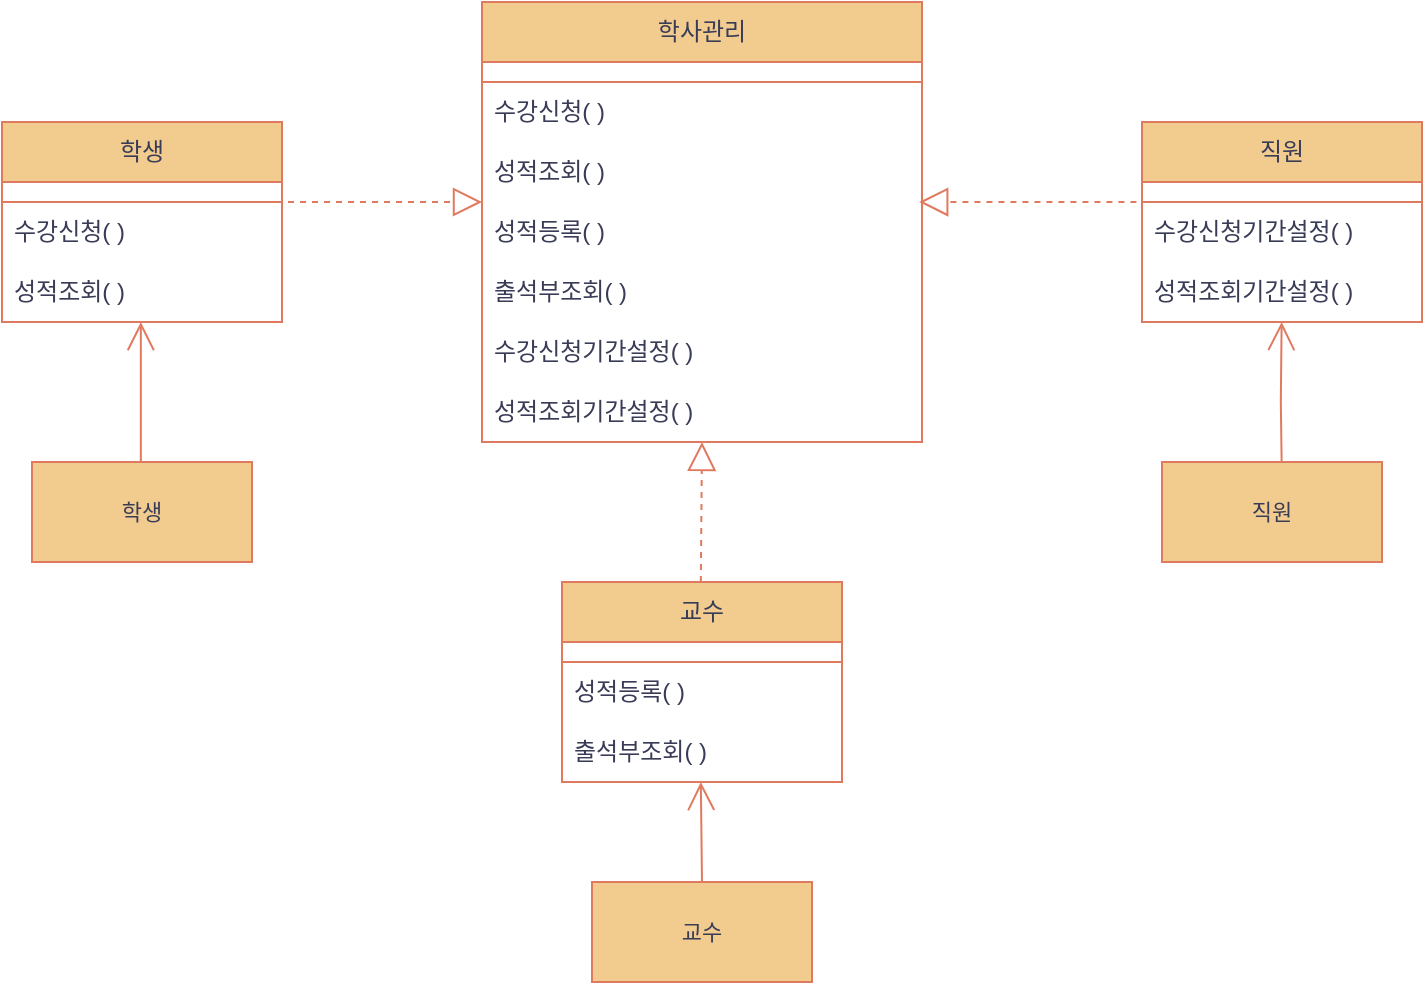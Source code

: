 <mxfile version="26.1.2">
  <diagram id="C5RBs43oDa-KdzZeNtuy" name="Page-1">
    <mxGraphModel dx="1290" dy="557" grid="1" gridSize="10" guides="1" tooltips="1" connect="1" arrows="1" fold="1" page="1" pageScale="1" pageWidth="827" pageHeight="1169" math="0" shadow="0">
      <root>
        <mxCell id="WIyWlLk6GJQsqaUBKTNV-0" />
        <mxCell id="WIyWlLk6GJQsqaUBKTNV-1" parent="WIyWlLk6GJQsqaUBKTNV-0" />
        <mxCell id="Qyn1sU2a2g63gtqnID3d-0" value="학사관리" style="swimlane;fontStyle=0;childLayout=stackLayout;horizontal=1;startSize=30;horizontalStack=0;resizeParent=1;resizeParentMax=0;resizeLast=0;collapsible=1;marginBottom=0;whiteSpace=wrap;html=1;labelBackgroundColor=none;fillColor=#F2CC8F;strokeColor=#E07A5F;fontColor=#393C56;" parent="WIyWlLk6GJQsqaUBKTNV-1" vertex="1">
          <mxGeometry x="290" y="20" width="220" height="220" as="geometry" />
        </mxCell>
        <mxCell id="Qyn1sU2a2g63gtqnID3d-4" value="" style="shape=partialRectangle;whiteSpace=wrap;html=1;left=0;right=0;fillColor=none;labelBackgroundColor=none;strokeColor=#E07A5F;fontColor=#393C56;" parent="Qyn1sU2a2g63gtqnID3d-0" vertex="1">
          <mxGeometry y="30" width="220" height="10" as="geometry" />
        </mxCell>
        <mxCell id="Qyn1sU2a2g63gtqnID3d-1" value="수강신청( )" style="text;strokeColor=none;fillColor=none;align=left;verticalAlign=middle;spacingLeft=4;spacingRight=4;overflow=hidden;points=[[0,0.5],[1,0.5]];portConstraint=eastwest;rotatable=0;whiteSpace=wrap;html=1;labelBackgroundColor=none;fontColor=#393C56;" parent="Qyn1sU2a2g63gtqnID3d-0" vertex="1">
          <mxGeometry y="40" width="220" height="30" as="geometry" />
        </mxCell>
        <mxCell id="Qyn1sU2a2g63gtqnID3d-2" value="성적조회( )" style="text;strokeColor=none;fillColor=none;align=left;verticalAlign=middle;spacingLeft=4;spacingRight=4;overflow=hidden;points=[[0,0.5],[1,0.5]];portConstraint=eastwest;rotatable=0;whiteSpace=wrap;html=1;labelBackgroundColor=none;fontColor=#393C56;" parent="Qyn1sU2a2g63gtqnID3d-0" vertex="1">
          <mxGeometry y="70" width="220" height="30" as="geometry" />
        </mxCell>
        <mxCell id="Qyn1sU2a2g63gtqnID3d-38" value="" style="endArrow=block;dashed=1;endFill=0;endSize=12;html=1;rounded=0;strokeColor=#E07A5F;align=center;verticalAlign=middle;fontFamily=Helvetica;fontSize=11;fontColor=default;labelBackgroundColor=none;exitX=0.492;exitY=1.112;exitDx=0;exitDy=0;exitPerimeter=0;" parent="Qyn1sU2a2g63gtqnID3d-0" edge="1">
          <mxGeometry width="160" relative="1" as="geometry">
            <mxPoint x="-103" y="100" as="sourcePoint" />
            <mxPoint y="100" as="targetPoint" />
          </mxGeometry>
        </mxCell>
        <mxCell id="Qyn1sU2a2g63gtqnID3d-27" value="성적등록( )" style="text;strokeColor=none;fillColor=none;align=left;verticalAlign=middle;spacingLeft=4;spacingRight=4;overflow=hidden;points=[[0,0.5],[1,0.5]];portConstraint=eastwest;rotatable=0;whiteSpace=wrap;html=1;labelBackgroundColor=none;fontColor=#393C56;" parent="Qyn1sU2a2g63gtqnID3d-0" vertex="1">
          <mxGeometry y="100" width="220" height="30" as="geometry" />
        </mxCell>
        <mxCell id="Qyn1sU2a2g63gtqnID3d-24" value="출석부조회( )" style="text;strokeColor=none;fillColor=none;align=left;verticalAlign=middle;spacingLeft=4;spacingRight=4;overflow=hidden;points=[[0,0.5],[1,0.5]];portConstraint=eastwest;rotatable=0;whiteSpace=wrap;html=1;labelBackgroundColor=none;fontColor=#393C56;" parent="Qyn1sU2a2g63gtqnID3d-0" vertex="1">
          <mxGeometry y="130" width="220" height="30" as="geometry" />
        </mxCell>
        <mxCell id="Qyn1sU2a2g63gtqnID3d-28" value="수강신청기간설정( )" style="text;strokeColor=none;fillColor=none;align=left;verticalAlign=middle;spacingLeft=4;spacingRight=4;overflow=hidden;points=[[0,0.5],[1,0.5]];portConstraint=eastwest;rotatable=0;whiteSpace=wrap;html=1;labelBackgroundColor=none;fontColor=#393C56;" parent="Qyn1sU2a2g63gtqnID3d-0" vertex="1">
          <mxGeometry y="160" width="220" height="30" as="geometry" />
        </mxCell>
        <mxCell id="Qyn1sU2a2g63gtqnID3d-25" value="성적조회기간설정( )" style="text;strokeColor=none;fillColor=none;align=left;verticalAlign=middle;spacingLeft=4;spacingRight=4;overflow=hidden;points=[[0,0.5],[1,0.5]];portConstraint=eastwest;rotatable=0;whiteSpace=wrap;html=1;labelBackgroundColor=none;fontColor=#393C56;" parent="Qyn1sU2a2g63gtqnID3d-0" vertex="1">
          <mxGeometry y="190" width="220" height="30" as="geometry" />
        </mxCell>
        <mxCell id="Qyn1sU2a2g63gtqnID3d-7" value="학생" style="swimlane;fontStyle=0;childLayout=stackLayout;horizontal=1;startSize=30;horizontalStack=0;resizeParent=1;resizeParentMax=0;resizeLast=0;collapsible=1;marginBottom=0;whiteSpace=wrap;html=1;labelBackgroundColor=none;fillColor=#F2CC8F;strokeColor=#E07A5F;fontColor=#393C56;" parent="WIyWlLk6GJQsqaUBKTNV-1" vertex="1">
          <mxGeometry x="50" y="80" width="140" height="100" as="geometry" />
        </mxCell>
        <mxCell id="Qyn1sU2a2g63gtqnID3d-8" value="" style="shape=partialRectangle;whiteSpace=wrap;html=1;left=0;right=0;fillColor=none;labelBackgroundColor=none;strokeColor=#E07A5F;fontColor=#393C56;" parent="Qyn1sU2a2g63gtqnID3d-7" vertex="1">
          <mxGeometry y="30" width="140" height="10" as="geometry" />
        </mxCell>
        <mxCell id="Qyn1sU2a2g63gtqnID3d-9" value="수강신청( )" style="text;strokeColor=none;fillColor=none;align=left;verticalAlign=middle;spacingLeft=4;spacingRight=4;overflow=hidden;points=[[0,0.5],[1,0.5]];portConstraint=eastwest;rotatable=0;whiteSpace=wrap;html=1;labelBackgroundColor=none;fontColor=#393C56;" parent="Qyn1sU2a2g63gtqnID3d-7" vertex="1">
          <mxGeometry y="40" width="140" height="30" as="geometry" />
        </mxCell>
        <mxCell id="Qyn1sU2a2g63gtqnID3d-10" value="성적조회( )" style="text;strokeColor=none;fillColor=none;align=left;verticalAlign=middle;spacingLeft=4;spacingRight=4;overflow=hidden;points=[[0,0.5],[1,0.5]];portConstraint=eastwest;rotatable=0;whiteSpace=wrap;html=1;labelBackgroundColor=none;fontColor=#393C56;" parent="Qyn1sU2a2g63gtqnID3d-7" vertex="1">
          <mxGeometry y="70" width="140" height="30" as="geometry" />
        </mxCell>
        <mxCell id="Qyn1sU2a2g63gtqnID3d-12" value="직원" style="swimlane;fontStyle=0;childLayout=stackLayout;horizontal=1;startSize=30;horizontalStack=0;resizeParent=1;resizeParentMax=0;resizeLast=0;collapsible=1;marginBottom=0;whiteSpace=wrap;html=1;labelBackgroundColor=none;fillColor=#F2CC8F;strokeColor=#E07A5F;fontColor=#393C56;" parent="WIyWlLk6GJQsqaUBKTNV-1" vertex="1">
          <mxGeometry x="620" y="80" width="140" height="100" as="geometry" />
        </mxCell>
        <mxCell id="Qyn1sU2a2g63gtqnID3d-13" value="" style="shape=partialRectangle;whiteSpace=wrap;html=1;left=0;right=0;fillColor=none;labelBackgroundColor=none;strokeColor=#E07A5F;fontColor=#393C56;" parent="Qyn1sU2a2g63gtqnID3d-12" vertex="1">
          <mxGeometry y="30" width="140" height="10" as="geometry" />
        </mxCell>
        <mxCell id="Qyn1sU2a2g63gtqnID3d-14" value="수강신청기간설정( )" style="text;strokeColor=none;fillColor=none;align=left;verticalAlign=middle;spacingLeft=4;spacingRight=4;overflow=hidden;points=[[0,0.5],[1,0.5]];portConstraint=eastwest;rotatable=0;whiteSpace=wrap;html=1;labelBackgroundColor=none;fontColor=#393C56;" parent="Qyn1sU2a2g63gtqnID3d-12" vertex="1">
          <mxGeometry y="40" width="140" height="30" as="geometry" />
        </mxCell>
        <mxCell id="Qyn1sU2a2g63gtqnID3d-15" value="성적조회기간설정( )" style="text;strokeColor=none;fillColor=none;align=left;verticalAlign=middle;spacingLeft=4;spacingRight=4;overflow=hidden;points=[[0,0.5],[1,0.5]];portConstraint=eastwest;rotatable=0;whiteSpace=wrap;html=1;labelBackgroundColor=none;fontColor=#393C56;" parent="Qyn1sU2a2g63gtqnID3d-12" vertex="1">
          <mxGeometry y="70" width="140" height="30" as="geometry" />
        </mxCell>
        <mxCell id="Qyn1sU2a2g63gtqnID3d-37" value="" style="endArrow=block;dashed=1;endFill=0;endSize=12;html=1;rounded=0;strokeColor=#E07A5F;align=center;verticalAlign=middle;fontFamily=Helvetica;fontSize=11;fontColor=default;labelBackgroundColor=none;exitX=0.023;exitY=0.002;exitDx=0;exitDy=0;exitPerimeter=0;entryX=0.023;entryY=0.002;entryDx=0;entryDy=0;entryPerimeter=0;" parent="Qyn1sU2a2g63gtqnID3d-12" edge="1" source="Qyn1sU2a2g63gtqnID3d-14">
          <mxGeometry width="160" relative="1" as="geometry">
            <mxPoint x="-110" y="107" as="sourcePoint" />
            <mxPoint x="-111.41" y="40" as="targetPoint" />
          </mxGeometry>
        </mxCell>
        <mxCell id="Qyn1sU2a2g63gtqnID3d-17" value="교수" style="swimlane;fontStyle=0;childLayout=stackLayout;horizontal=1;startSize=30;horizontalStack=0;resizeParent=1;resizeParentMax=0;resizeLast=0;collapsible=1;marginBottom=0;whiteSpace=wrap;html=1;labelBackgroundColor=none;fillColor=#F2CC8F;strokeColor=#E07A5F;fontColor=#393C56;" parent="WIyWlLk6GJQsqaUBKTNV-1" vertex="1">
          <mxGeometry x="330" y="310" width="140" height="100" as="geometry" />
        </mxCell>
        <mxCell id="Qyn1sU2a2g63gtqnID3d-18" value="" style="shape=partialRectangle;whiteSpace=wrap;html=1;left=0;right=0;fillColor=none;labelBackgroundColor=none;strokeColor=#E07A5F;fontColor=#393C56;" parent="Qyn1sU2a2g63gtqnID3d-17" vertex="1">
          <mxGeometry y="30" width="140" height="10" as="geometry" />
        </mxCell>
        <mxCell id="Qyn1sU2a2g63gtqnID3d-19" value="성적등록( )" style="text;strokeColor=none;fillColor=none;align=left;verticalAlign=middle;spacingLeft=4;spacingRight=4;overflow=hidden;points=[[0,0.5],[1,0.5]];portConstraint=eastwest;rotatable=0;whiteSpace=wrap;html=1;labelBackgroundColor=none;fontColor=#393C56;" parent="Qyn1sU2a2g63gtqnID3d-17" vertex="1">
          <mxGeometry y="40" width="140" height="30" as="geometry" />
        </mxCell>
        <mxCell id="Qyn1sU2a2g63gtqnID3d-20" value="출석부조회( )" style="text;strokeColor=none;fillColor=none;align=left;verticalAlign=middle;spacingLeft=4;spacingRight=4;overflow=hidden;points=[[0,0.5],[1,0.5]];portConstraint=eastwest;rotatable=0;whiteSpace=wrap;html=1;labelBackgroundColor=none;fontColor=#393C56;" parent="Qyn1sU2a2g63gtqnID3d-17" vertex="1">
          <mxGeometry y="70" width="140" height="30" as="geometry" />
        </mxCell>
        <mxCell id="Qyn1sU2a2g63gtqnID3d-32" value="" style="endArrow=block;dashed=1;endFill=0;endSize=12;html=1;rounded=0;align=center;verticalAlign=middle;fontFamily=Helvetica;fontSize=11;fontColor=default;labelBackgroundColor=none;exitX=0.492;exitY=1.112;exitDx=0;exitDy=0;exitPerimeter=0;strokeColor=#E07A5F;" parent="WIyWlLk6GJQsqaUBKTNV-1" edge="1">
          <mxGeometry width="160" relative="1" as="geometry">
            <mxPoint x="399.41" y="310" as="sourcePoint" />
            <mxPoint x="400" y="240" as="targetPoint" />
          </mxGeometry>
        </mxCell>
        <mxCell id="Qyn1sU2a2g63gtqnID3d-34" value="" style="endArrow=open;endFill=1;endSize=12;html=1;rounded=0;strokeColor=#E07A5F;align=center;verticalAlign=middle;fontFamily=Helvetica;fontSize=11;fontColor=default;labelBackgroundColor=none;" parent="WIyWlLk6GJQsqaUBKTNV-1" edge="1">
          <mxGeometry width="160" relative="1" as="geometry">
            <mxPoint x="119.41" y="250" as="sourcePoint" />
            <mxPoint x="119.41" y="180" as="targetPoint" />
          </mxGeometry>
        </mxCell>
        <mxCell id="Qyn1sU2a2g63gtqnID3d-35" value="" style="endArrow=open;endFill=1;endSize=12;html=1;rounded=0;strokeColor=#E07A5F;align=center;verticalAlign=middle;fontFamily=Helvetica;fontSize=11;fontColor=default;labelBackgroundColor=none;" parent="WIyWlLk6GJQsqaUBKTNV-1" edge="1">
          <mxGeometry width="160" relative="1" as="geometry">
            <mxPoint x="689.82" y="250" as="sourcePoint" />
            <mxPoint x="689.82" y="180" as="targetPoint" />
            <Array as="points">
              <mxPoint x="689.41" y="220" />
            </Array>
          </mxGeometry>
        </mxCell>
        <mxCell id="Qyn1sU2a2g63gtqnID3d-36" value="" style="endArrow=open;endFill=1;endSize=12;html=1;rounded=0;strokeColor=#E07A5F;align=center;verticalAlign=middle;fontFamily=Helvetica;fontSize=11;fontColor=default;labelBackgroundColor=none;" parent="WIyWlLk6GJQsqaUBKTNV-1" edge="1">
          <mxGeometry width="160" relative="1" as="geometry">
            <mxPoint x="400" y="460" as="sourcePoint" />
            <mxPoint x="399.41" y="410" as="targetPoint" />
          </mxGeometry>
        </mxCell>
        <mxCell id="Qyn1sU2a2g63gtqnID3d-39" value="학생" style="html=1;whiteSpace=wrap;fontFamily=Helvetica;fontSize=11;fontColor=#393C56;labelBackgroundColor=none;fillColor=#F2CC8F;strokeColor=#E07A5F;" parent="WIyWlLk6GJQsqaUBKTNV-1" vertex="1">
          <mxGeometry x="65" y="250" width="110" height="50" as="geometry" />
        </mxCell>
        <mxCell id="Qyn1sU2a2g63gtqnID3d-40" value="직원" style="html=1;whiteSpace=wrap;fontFamily=Helvetica;fontSize=11;fontColor=#393C56;labelBackgroundColor=none;fillColor=#F2CC8F;strokeColor=#E07A5F;" parent="WIyWlLk6GJQsqaUBKTNV-1" vertex="1">
          <mxGeometry x="630" y="250" width="110" height="50" as="geometry" />
        </mxCell>
        <mxCell id="Qyn1sU2a2g63gtqnID3d-41" value="교수" style="html=1;whiteSpace=wrap;fontFamily=Helvetica;fontSize=11;fontColor=#393C56;labelBackgroundColor=none;fillColor=#F2CC8F;strokeColor=#E07A5F;" parent="WIyWlLk6GJQsqaUBKTNV-1" vertex="1">
          <mxGeometry x="345" y="460" width="110" height="50" as="geometry" />
        </mxCell>
      </root>
    </mxGraphModel>
  </diagram>
</mxfile>
